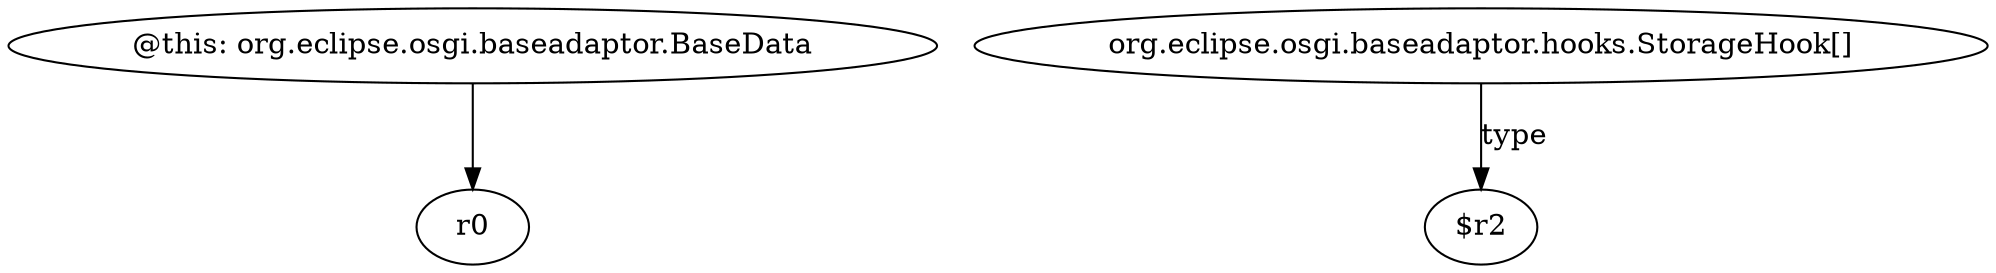 digraph g {
0[label="@this: org.eclipse.osgi.baseadaptor.BaseData"]
1[label="r0"]
0->1[label=""]
2[label="org.eclipse.osgi.baseadaptor.hooks.StorageHook[]"]
3[label="$r2"]
2->3[label="type"]
}